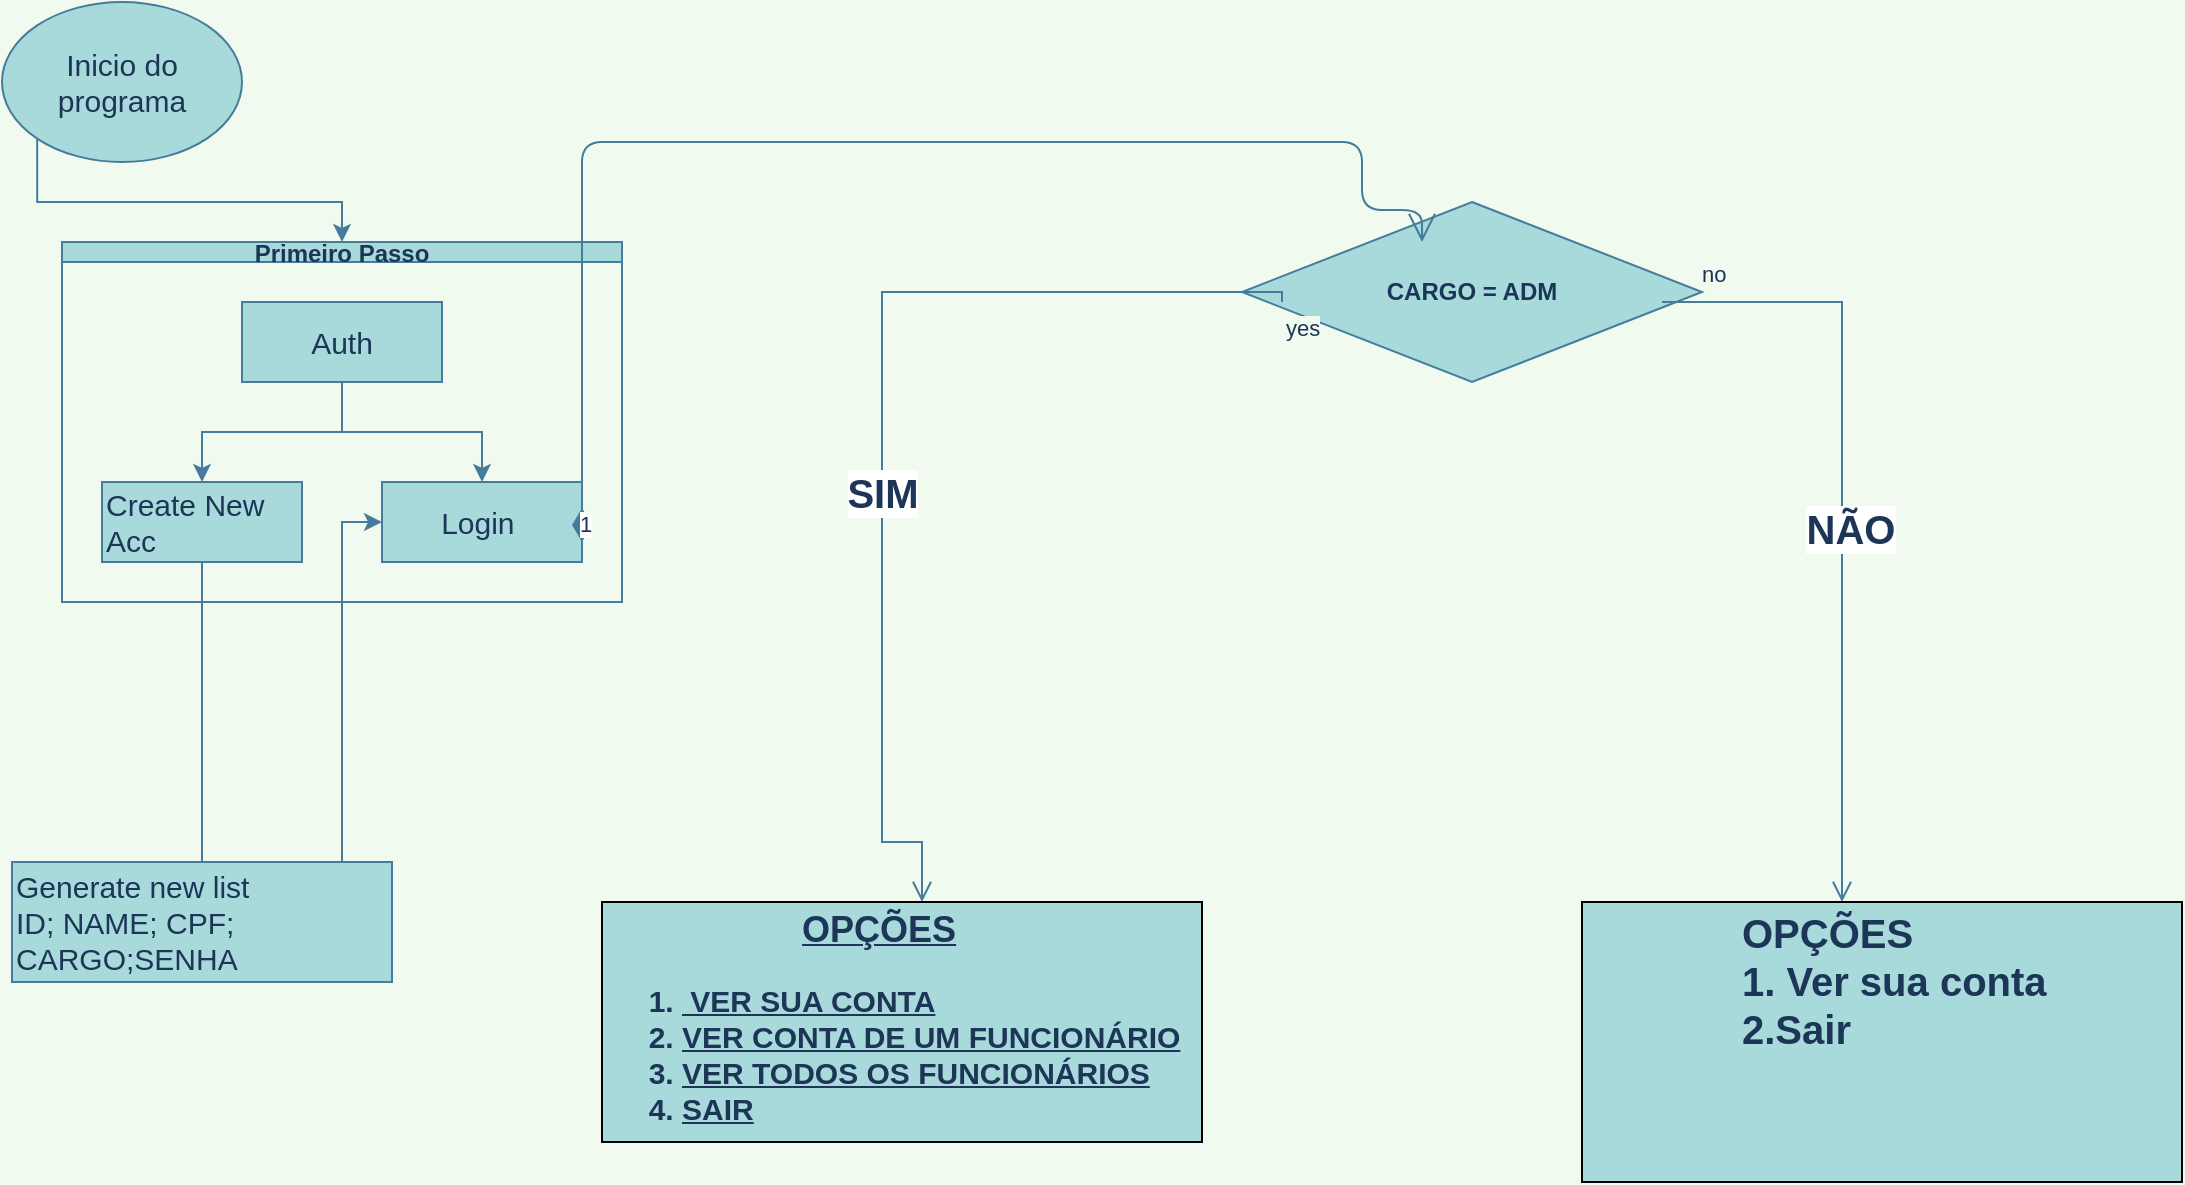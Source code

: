<mxfile version="18.1.1" type="github"><diagram id="TT5RIPwuNcq4q6Dl7Pc2" name="Page-2"><mxGraphModel dx="1378" dy="805" grid="1" gridSize="10" guides="1" tooltips="1" connect="1" arrows="1" fold="1" page="1" pageScale="1" pageWidth="1200" pageHeight="1600" background="#F1FAEE" math="0" shadow="0"><root><mxCell id="0"/><mxCell id="1" parent="0"/><mxCell id="jTmWuTHtYgN4tCYTu6-x-2" style="edgeStyle=orthogonalEdgeStyle;rounded=0;orthogonalLoop=1;jettySize=auto;html=1;exitX=0;exitY=0;exitDx=0;exitDy=0;labelBackgroundColor=#F1FAEE;strokeColor=#457B9D;fontColor=#1D3557;" edge="1" parent="1" source="jTmWuTHtYgN4tCYTu6-x-1" target="jTmWuTHtYgN4tCYTu6-x-3"><mxGeometry relative="1" as="geometry"><mxPoint x="50" y="110" as="targetPoint"/></mxGeometry></mxCell><mxCell id="jTmWuTHtYgN4tCYTu6-x-1" value="&lt;font style=&quot;font-size: 15px;&quot;&gt;Inicio do programa&lt;/font&gt;" style="ellipse;whiteSpace=wrap;html=1;align=center;newEdgeStyle={&quot;edgeStyle&quot;:&quot;entityRelationEdgeStyle&quot;,&quot;startArrow&quot;:&quot;none&quot;,&quot;endArrow&quot;:&quot;none&quot;,&quot;segment&quot;:10,&quot;curved&quot;:1};treeFolding=1;treeMoving=1;fillColor=#A8DADC;strokeColor=#457B9D;fontColor=#1D3557;" vertex="1" parent="1"><mxGeometry x="10" width="120" height="80" as="geometry"/></mxCell><mxCell id="jTmWuTHtYgN4tCYTu6-x-3" value="Primeiro Passo" style="swimlane;startSize=10;horizontal=1;childLayout=treeLayout;horizontalTree=0;resizable=0;containerType=tree;fillColor=#A8DADC;strokeColor=#457B9D;fontColor=#1D3557;" vertex="1" parent="1"><mxGeometry x="40" y="120" width="280" height="180" as="geometry"/></mxCell><mxCell id="jTmWuTHtYgN4tCYTu6-x-4" value="&lt;font style=&quot;font-size: 15px;&quot;&gt;Auth&lt;/font&gt;" style="whiteSpace=wrap;html=1;fillColor=#A8DADC;strokeColor=#457B9D;fontColor=#1D3557;" vertex="1" parent="jTmWuTHtYgN4tCYTu6-x-3"><mxGeometry x="90" y="30" width="100" height="40" as="geometry"/></mxCell><mxCell id="jTmWuTHtYgN4tCYTu6-x-5" value="&lt;font style=&quot;font-size: 15px;&quot;&gt;Create New Acc&lt;/font&gt;" style="whiteSpace=wrap;html=1;fillColor=#A8DADC;strokeColor=#457B9D;fontColor=#1D3557;align=left;" vertex="1" parent="jTmWuTHtYgN4tCYTu6-x-3"><mxGeometry x="20" y="120" width="100" height="40" as="geometry"/></mxCell><mxCell id="jTmWuTHtYgN4tCYTu6-x-6" value="" style="edgeStyle=elbowEdgeStyle;elbow=vertical;html=1;rounded=0;labelBackgroundColor=#F1FAEE;strokeColor=#457B9D;fontColor=#1D3557;" edge="1" parent="jTmWuTHtYgN4tCYTu6-x-3" source="jTmWuTHtYgN4tCYTu6-x-4" target="jTmWuTHtYgN4tCYTu6-x-5"><mxGeometry relative="1" as="geometry"/></mxCell><mxCell id="jTmWuTHtYgN4tCYTu6-x-7" value="&lt;font style=&quot;font-size: 15px;&quot;&gt;Login&amp;nbsp;&lt;/font&gt;" style="whiteSpace=wrap;html=1;fillColor=#A8DADC;strokeColor=#457B9D;fontColor=#1D3557;" vertex="1" parent="jTmWuTHtYgN4tCYTu6-x-3"><mxGeometry x="160" y="120" width="100" height="40" as="geometry"/></mxCell><mxCell id="jTmWuTHtYgN4tCYTu6-x-8" value="" style="edgeStyle=elbowEdgeStyle;elbow=vertical;html=1;rounded=0;labelBackgroundColor=#F1FAEE;strokeColor=#457B9D;fontColor=#1D3557;" edge="1" parent="jTmWuTHtYgN4tCYTu6-x-3" source="jTmWuTHtYgN4tCYTu6-x-4" target="jTmWuTHtYgN4tCYTu6-x-7"><mxGeometry relative="1" as="geometry"/></mxCell><mxCell id="jTmWuTHtYgN4tCYTu6-x-18" style="edgeStyle=orthogonalEdgeStyle;rounded=0;orthogonalLoop=1;jettySize=auto;html=1;exitX=1;exitY=0.5;exitDx=0;exitDy=0;labelBackgroundColor=#F1FAEE;strokeColor=#457B9D;fontColor=#1D3557;" edge="1" parent="1" source="jTmWuTHtYgN4tCYTu6-x-15" target="jTmWuTHtYgN4tCYTu6-x-7"><mxGeometry relative="1" as="geometry"><Array as="points"><mxPoint x="180" y="260"/></Array></mxGeometry></mxCell><mxCell id="jTmWuTHtYgN4tCYTu6-x-15" value="&lt;font style=&quot;font-size: 15px;&quot;&gt;Generate new list&lt;br&gt;ID; NAME; CPF; CARGO;SENHA&lt;/font&gt;" style="whiteSpace=wrap;html=1;align=left;verticalAlign=middle;treeFolding=1;treeMoving=1;newEdgeStyle={&quot;edgeStyle&quot;:&quot;elbowEdgeStyle&quot;,&quot;startArrow&quot;:&quot;none&quot;,&quot;endArrow&quot;:&quot;none&quot;};fillColor=#A8DADC;strokeColor=#457B9D;fontColor=#1D3557;" vertex="1" parent="1"><mxGeometry x="15" y="430" width="190" height="60" as="geometry"/></mxCell><mxCell id="jTmWuTHtYgN4tCYTu6-x-16" value="" style="edgeStyle=elbowEdgeStyle;elbow=vertical;startArrow=none;endArrow=none;rounded=0;exitX=0.5;exitY=1;exitDx=0;exitDy=0;labelBackgroundColor=#F1FAEE;strokeColor=#457B9D;fontColor=#1D3557;" edge="1" target="jTmWuTHtYgN4tCYTu6-x-15" parent="1" source="jTmWuTHtYgN4tCYTu6-x-5"><mxGeometry relative="1" as="geometry"><mxPoint x="60" y="380" as="sourcePoint"/></mxGeometry></mxCell><mxCell id="jTmWuTHtYgN4tCYTu6-x-26" value="&lt;div style=&quot;text-align: justify;&quot;&gt;&lt;b style=&quot;background-color: initial;&quot;&gt;CARGO = ADM&lt;/b&gt;&lt;br&gt;&lt;/div&gt;" style="rhombus;whiteSpace=wrap;html=1;fillColor=#A8DADC;strokeColor=#457B9D;fontColor=#1D3557;align=center;" vertex="1" parent="1"><mxGeometry x="630" y="100" width="230" height="90" as="geometry"/></mxCell><mxCell id="jTmWuTHtYgN4tCYTu6-x-27" value="no" style="edgeStyle=orthogonalEdgeStyle;html=1;align=left;verticalAlign=bottom;endArrow=open;endSize=8;strokeColor=#457B9D;rounded=0;labelBackgroundColor=#F1FAEE;fontColor=#1D3557;" edge="1" parent="1" target="jTmWuTHtYgN4tCYTu6-x-36"><mxGeometry x="-0.911" y="5" relative="1" as="geometry"><mxPoint x="1000" y="430" as="targetPoint"/><mxPoint x="840" y="150" as="sourcePoint"/><Array as="points"><mxPoint x="930" y="150"/></Array><mxPoint as="offset"/></mxGeometry></mxCell><mxCell id="jTmWuTHtYgN4tCYTu6-x-34" value="NÃO&lt;span&gt;&lt;br&gt;&lt;/span&gt;" style="edgeLabel;html=1;align=center;verticalAlign=middle;resizable=0;points=[];fontSize=20;fontColor=#1D3557;fontStyle=1" vertex="1" connectable="0" parent="jTmWuTHtYgN4tCYTu6-x-27"><mxGeometry x="0.041" y="4" relative="1" as="geometry"><mxPoint as="offset"/></mxGeometry></mxCell><mxCell id="jTmWuTHtYgN4tCYTu6-x-28" value="yes" style="edgeStyle=orthogonalEdgeStyle;html=1;align=left;verticalAlign=top;endArrow=open;endSize=8;strokeColor=#457B9D;rounded=0;labelBackgroundColor=#F1FAEE;fontColor=#1D3557;" edge="1" parent="1"><mxGeometry x="-1" relative="1" as="geometry"><mxPoint x="470" y="450" as="targetPoint"/><mxPoint x="650" y="150" as="sourcePoint"/><Array as="points"><mxPoint x="450" y="145"/><mxPoint x="450" y="420"/><mxPoint x="470" y="420"/></Array></mxGeometry></mxCell><mxCell id="jTmWuTHtYgN4tCYTu6-x-33" value="SIM" style="edgeLabel;html=1;align=center;verticalAlign=middle;resizable=0;points=[];fontSize=20;fontColor=#1D3557;fontStyle=1" vertex="1" connectable="0" parent="jTmWuTHtYgN4tCYTu6-x-28"><mxGeometry x="0.151" relative="1" as="geometry"><mxPoint as="offset"/></mxGeometry></mxCell><mxCell id="jTmWuTHtYgN4tCYTu6-x-29" value="1" style="endArrow=open;html=1;endSize=12;startArrow=diamondThin;startSize=14;startFill=1;edgeStyle=orthogonalEdgeStyle;align=left;verticalAlign=bottom;rounded=1;sketch=0;fontColor=#1D3557;strokeColor=#457B9D;fillColor=#A8DADC;curved=0;" edge="1" parent="1"><mxGeometry x="-1" y="3" relative="1" as="geometry"><mxPoint x="300" y="270" as="sourcePoint"/><mxPoint x="720" y="120" as="targetPoint"/><Array as="points"><mxPoint x="300" y="70"/><mxPoint x="690" y="70"/><mxPoint x="690" y="104"/></Array></mxGeometry></mxCell><mxCell id="jTmWuTHtYgN4tCYTu6-x-30" value="&lt;h4 style=&quot;margin: 4px 0px 0px; text-decoration: underline;&quot;&gt;&lt;div style=&quot;&quot;&gt;&lt;span style=&quot;font-size: 15px; white-space: pre;&quot;&gt;&#9;&lt;/span&gt;&lt;span style=&quot;font-size: 15px; white-space: pre;&quot;&gt;&#9;&lt;span style=&quot;white-space: pre;&quot;&gt;&#9;&lt;/span&gt;&lt;/span&gt;&lt;font style=&quot;font-size: 18px;&quot;&gt;OPÇÕES&lt;/font&gt;&lt;/div&gt;&lt;ol style=&quot;font-size: 15px;&quot;&gt;&lt;li&gt;&lt;span style=&quot;&quot;&gt;&amp;nbsp;VER SUA CONTA&lt;/span&gt;&lt;/li&gt;&lt;li&gt;VER CONTA DE UM FUNCIONÁRIO&lt;/li&gt;&lt;li&gt;&lt;span style=&quot;&quot;&gt;VER TODOS OS FUNCIONÁRIOS&lt;/span&gt;&lt;/li&gt;&lt;li&gt;&lt;span style=&quot;&quot;&gt;SAIR&lt;/span&gt;&lt;/li&gt;&lt;/ol&gt;&lt;/h4&gt;" style="verticalAlign=top;align=left;overflow=fill;fontSize=12;fontFamily=Helvetica;html=1;rounded=0;sketch=0;fontColor=#1D3557;strokeColor=default;fillColor=#A8DADC;" vertex="1" parent="1"><mxGeometry x="310" y="450" width="300" height="120" as="geometry"/></mxCell><mxCell id="jTmWuTHtYgN4tCYTu6-x-36" value="&lt;p style=&quot;margin:0px;margin-top:4px;text-align:center;text-decoration:underline;&quot;&gt;&lt;/p&gt;&lt;blockquote style=&quot;margin: 0 0 0 40px; border: none; padding: 0px;&quot;&gt;&lt;blockquote style=&quot;margin: 0 0 0 40px; border: none; padding: 0px;&quot;&gt;&lt;div style=&quot;text-align: justify; font-size: 20px;&quot;&gt;&lt;b&gt;OPÇÕES&lt;/b&gt;&lt;/div&gt;&lt;div style=&quot;font-size: 20px;&quot;&gt;&lt;b&gt;1. Ver sua conta&lt;/b&gt;&lt;/div&gt;&lt;div style=&quot;font-size: 20px;&quot;&gt;&lt;b&gt;2.Sair&lt;/b&gt;&lt;/div&gt;&lt;/blockquote&gt;&lt;/blockquote&gt;&lt;p&gt;&lt;/p&gt;" style="verticalAlign=top;align=left;overflow=fill;fontSize=12;fontFamily=Helvetica;html=1;rounded=0;sketch=0;fontColor=#1D3557;strokeColor=default;fillColor=#A8DADC;" vertex="1" parent="1"><mxGeometry x="800" y="450" width="300" height="140" as="geometry"/></mxCell></root></mxGraphModel></diagram></mxfile>